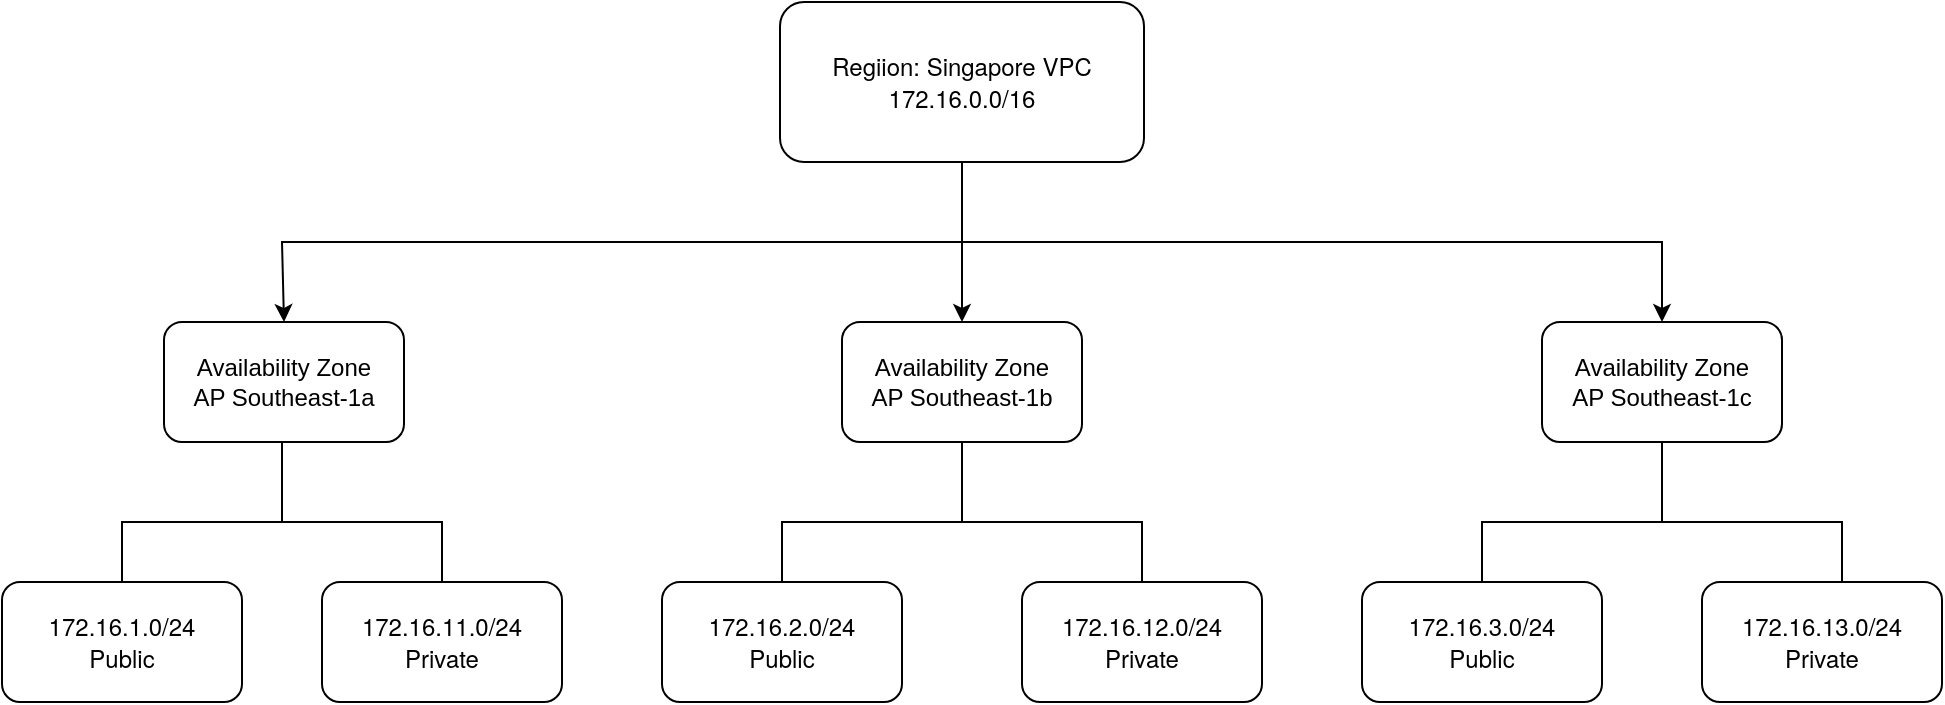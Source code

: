 <mxfile version="24.7.17">
  <diagram name="Page-1" id="T-ofzDHKvPzhHvoBhTUB">
    <mxGraphModel dx="1122" dy="726" grid="0" gridSize="10" guides="1" tooltips="1" connect="1" arrows="1" fold="1" page="1" pageScale="1" pageWidth="1100" pageHeight="850" math="0" shadow="0">
      <root>
        <mxCell id="0" />
        <mxCell id="1" parent="0" />
        <mxCell id="pupxq40IHyZ5BC3JxZAa-3" value="" style="edgeStyle=orthogonalEdgeStyle;rounded=0;orthogonalLoop=1;jettySize=auto;html=1;" edge="1" parent="1" source="pupxq40IHyZ5BC3JxZAa-1" target="pupxq40IHyZ5BC3JxZAa-2">
          <mxGeometry relative="1" as="geometry" />
        </mxCell>
        <mxCell id="pupxq40IHyZ5BC3JxZAa-4" value="" style="rounded=0;orthogonalLoop=1;jettySize=auto;html=1;entryX=0.5;entryY=0;entryDx=0;entryDy=0;" edge="1" parent="1" target="pupxq40IHyZ5BC3JxZAa-5">
          <mxGeometry relative="1" as="geometry">
            <mxPoint x="529" y="263" as="sourcePoint" />
            <Array as="points">
              <mxPoint x="879" y="263" />
            </Array>
          </mxGeometry>
        </mxCell>
        <mxCell id="pupxq40IHyZ5BC3JxZAa-1" value="&lt;div&gt;&lt;span style=&quot;font-family: &amp;quot;Amazon Ember&amp;quot;, &amp;quot;Helvetica Neue&amp;quot;, Roboto, Arial, sans-serif; text-align: start; text-wrap: nowrap;&quot;&gt;Regiion: Singapore VPC&lt;/span&gt;&lt;/div&gt;&lt;span style=&quot;font-family: &amp;quot;Amazon Ember&amp;quot;, &amp;quot;Helvetica Neue&amp;quot;, Roboto, Arial, sans-serif; text-align: start; text-wrap: nowrap;&quot;&gt;172.16.0.0/16&lt;/span&gt;" style="rounded=1;whiteSpace=wrap;html=1;" vertex="1" parent="1">
          <mxGeometry x="438" y="143" width="182" height="80" as="geometry" />
        </mxCell>
        <mxCell id="pupxq40IHyZ5BC3JxZAa-26" value="" style="edgeStyle=none;rounded=0;orthogonalLoop=1;jettySize=auto;html=1;endArrow=none;endFill=0;exitX=0.5;exitY=1;exitDx=0;exitDy=0;" edge="1" parent="1" source="pupxq40IHyZ5BC3JxZAa-2">
          <mxGeometry relative="1" as="geometry">
            <mxPoint x="529" y="373" as="sourcePoint" />
            <mxPoint x="529" y="403" as="targetPoint" />
          </mxGeometry>
        </mxCell>
        <mxCell id="pupxq40IHyZ5BC3JxZAa-2" value="&lt;div&gt;Availability Zone&lt;br&gt;&lt;/div&gt;AP Southeast-1b" style="whiteSpace=wrap;html=1;rounded=1;" vertex="1" parent="1">
          <mxGeometry x="469" y="303" width="120" height="60" as="geometry" />
        </mxCell>
        <mxCell id="pupxq40IHyZ5BC3JxZAa-36" value="" style="edgeStyle=none;rounded=0;orthogonalLoop=1;jettySize=auto;html=1;endArrow=none;endFill=0;" edge="1" parent="1" source="pupxq40IHyZ5BC3JxZAa-5">
          <mxGeometry relative="1" as="geometry">
            <mxPoint x="879" y="403" as="targetPoint" />
          </mxGeometry>
        </mxCell>
        <mxCell id="pupxq40IHyZ5BC3JxZAa-38" style="edgeStyle=none;rounded=0;orthogonalLoop=1;jettySize=auto;html=1;endArrow=none;endFill=0;" edge="1" parent="1">
          <mxGeometry relative="1" as="geometry">
            <mxPoint x="969" y="433" as="targetPoint" />
            <mxPoint x="879" y="403" as="sourcePoint" />
            <Array as="points">
              <mxPoint x="969" y="403" />
            </Array>
          </mxGeometry>
        </mxCell>
        <mxCell id="pupxq40IHyZ5BC3JxZAa-5" value="&lt;div&gt;Availability Zone&lt;br&gt;&lt;/div&gt;AP Southeast-1c" style="whiteSpace=wrap;html=1;rounded=1;" vertex="1" parent="1">
          <mxGeometry x="819" y="303" width="120" height="60" as="geometry" />
        </mxCell>
        <mxCell id="pupxq40IHyZ5BC3JxZAa-10" value="" style="edgeStyle=orthogonalEdgeStyle;rounded=0;orthogonalLoop=1;jettySize=auto;html=1;endArrow=none;endFill=0;entryX=0.5;entryY=0;entryDx=0;entryDy=0;" edge="1" parent="1" source="pupxq40IHyZ5BC3JxZAa-7" target="pupxq40IHyZ5BC3JxZAa-11">
          <mxGeometry relative="1" as="geometry">
            <mxPoint x="109" y="413" as="targetPoint" />
            <Array as="points">
              <mxPoint x="189" y="403" />
              <mxPoint x="109" y="403" />
            </Array>
          </mxGeometry>
        </mxCell>
        <mxCell id="pupxq40IHyZ5BC3JxZAa-7" value="&lt;div&gt;Availability Zone&lt;/div&gt;AP Southeast-1a" style="whiteSpace=wrap;html=1;rounded=1;" vertex="1" parent="1">
          <mxGeometry x="130" y="303" width="120" height="60" as="geometry" />
        </mxCell>
        <mxCell id="pupxq40IHyZ5BC3JxZAa-11" value="&lt;span style=&quot;font-family: &amp;quot;Amazon Ember&amp;quot;, &amp;quot;Helvetica Neue&amp;quot;, Roboto, Arial, sans-serif; text-align: start; text-wrap: nowrap;&quot;&gt;172.16.1.0/24&lt;/span&gt;&lt;div&gt;&lt;span style=&quot;font-family: &amp;quot;Amazon Ember&amp;quot;, &amp;quot;Helvetica Neue&amp;quot;, Roboto, Arial, sans-serif; text-align: start; text-wrap: nowrap;&quot;&gt;Public&lt;/span&gt;&lt;/div&gt;" style="whiteSpace=wrap;html=1;rounded=1;" vertex="1" parent="1">
          <mxGeometry x="49" y="433" width="120" height="60" as="geometry" />
        </mxCell>
        <mxCell id="pupxq40IHyZ5BC3JxZAa-21" value="" style="rounded=0;orthogonalLoop=1;jettySize=auto;html=1;entryX=0.5;entryY=0;entryDx=0;entryDy=0;" edge="1" parent="1" target="pupxq40IHyZ5BC3JxZAa-7">
          <mxGeometry relative="1" as="geometry">
            <mxPoint x="529" y="263" as="sourcePoint" />
            <mxPoint x="179" y="153" as="targetPoint" />
            <Array as="points">
              <mxPoint x="189" y="263" />
            </Array>
          </mxGeometry>
        </mxCell>
        <mxCell id="pupxq40IHyZ5BC3JxZAa-23" value="&lt;span style=&quot;font-family: &amp;quot;Amazon Ember&amp;quot;, &amp;quot;Helvetica Neue&amp;quot;, Roboto, Arial, sans-serif; text-align: start; text-wrap: nowrap;&quot;&gt;172.16.11.0/24&lt;/span&gt;&lt;div&gt;&lt;span style=&quot;font-family: &amp;quot;Amazon Ember&amp;quot;, &amp;quot;Helvetica Neue&amp;quot;, Roboto, Arial, sans-serif; text-align: start; text-wrap: nowrap;&quot;&gt;Private&lt;/span&gt;&lt;/div&gt;" style="whiteSpace=wrap;html=1;rounded=1;" vertex="1" parent="1">
          <mxGeometry x="209" y="433" width="120" height="60" as="geometry" />
        </mxCell>
        <mxCell id="pupxq40IHyZ5BC3JxZAa-27" value="&lt;span style=&quot;font-family: &amp;quot;Amazon Ember&amp;quot;, &amp;quot;Helvetica Neue&amp;quot;, Roboto, Arial, sans-serif; text-align: start; text-wrap: nowrap;&quot;&gt;172.16.2.0/24&lt;/span&gt;&lt;div&gt;&lt;span style=&quot;font-family: &amp;quot;Amazon Ember&amp;quot;, &amp;quot;Helvetica Neue&amp;quot;, Roboto, Arial, sans-serif; text-align: start; text-wrap: nowrap;&quot;&gt;Public&lt;/span&gt;&lt;/div&gt;" style="whiteSpace=wrap;html=1;rounded=1;fillColor=none;" vertex="1" parent="1">
          <mxGeometry x="379" y="433" width="120" height="60" as="geometry" />
        </mxCell>
        <mxCell id="pupxq40IHyZ5BC3JxZAa-29" value="&lt;span style=&quot;font-family: &amp;quot;Amazon Ember&amp;quot;, &amp;quot;Helvetica Neue&amp;quot;, Roboto, Arial, sans-serif; text-align: start; text-wrap: nowrap;&quot;&gt;172.16.12.0/24&lt;/span&gt;&lt;div&gt;&lt;span style=&quot;font-family: &amp;quot;Amazon Ember&amp;quot;, &amp;quot;Helvetica Neue&amp;quot;, Roboto, Arial, sans-serif; text-align: start; text-wrap: nowrap;&quot;&gt;Private&lt;/span&gt;&lt;/div&gt;" style="whiteSpace=wrap;html=1;rounded=1;fillColor=none;" vertex="1" parent="1">
          <mxGeometry x="559" y="433" width="120" height="60" as="geometry" />
        </mxCell>
        <mxCell id="pupxq40IHyZ5BC3JxZAa-39" value="" style="edgeStyle=none;rounded=0;orthogonalLoop=1;jettySize=auto;html=1;endArrow=none;endFill=0;entryX=0.5;entryY=0;entryDx=0;entryDy=0;" edge="1" parent="1" target="pupxq40IHyZ5BC3JxZAa-29">
          <mxGeometry relative="1" as="geometry">
            <mxPoint x="529" y="403" as="sourcePoint" />
            <mxPoint x="539" y="443" as="targetPoint" />
            <Array as="points">
              <mxPoint x="619" y="403" />
            </Array>
          </mxGeometry>
        </mxCell>
        <mxCell id="pupxq40IHyZ5BC3JxZAa-40" value="" style="edgeStyle=none;rounded=0;orthogonalLoop=1;jettySize=auto;html=1;endArrow=none;endFill=0;exitX=0.5;exitY=0;exitDx=0;exitDy=0;" edge="1" parent="1" source="pupxq40IHyZ5BC3JxZAa-27">
          <mxGeometry relative="1" as="geometry">
            <mxPoint x="299" y="373" as="sourcePoint" />
            <mxPoint x="529" y="403" as="targetPoint" />
            <Array as="points">
              <mxPoint x="439" y="403" />
            </Array>
          </mxGeometry>
        </mxCell>
        <mxCell id="pupxq40IHyZ5BC3JxZAa-42" value="" style="edgeStyle=none;rounded=0;orthogonalLoop=1;jettySize=auto;html=1;endArrow=none;endFill=0;entryX=0.5;entryY=0;entryDx=0;entryDy=0;" edge="1" parent="1" target="pupxq40IHyZ5BC3JxZAa-23">
          <mxGeometry relative="1" as="geometry">
            <mxPoint x="189" y="403" as="sourcePoint" />
            <mxPoint x="189" y="432" as="targetPoint" />
            <Array as="points">
              <mxPoint x="269" y="403" />
            </Array>
          </mxGeometry>
        </mxCell>
        <mxCell id="pupxq40IHyZ5BC3JxZAa-43" value="" style="edgeStyle=none;rounded=0;orthogonalLoop=1;jettySize=auto;html=1;endArrow=none;endFill=0;exitX=0.5;exitY=0;exitDx=0;exitDy=0;" edge="1" parent="1" source="pupxq40IHyZ5BC3JxZAa-46">
          <mxGeometry relative="1" as="geometry">
            <mxPoint x="769" y="433" as="sourcePoint" />
            <mxPoint x="879" y="403" as="targetPoint" />
            <Array as="points">
              <mxPoint x="789" y="403" />
            </Array>
          </mxGeometry>
        </mxCell>
        <mxCell id="pupxq40IHyZ5BC3JxZAa-46" value="&lt;span style=&quot;font-family: &amp;quot;Amazon Ember&amp;quot;, &amp;quot;Helvetica Neue&amp;quot;, Roboto, Arial, sans-serif; text-align: start; text-wrap: nowrap;&quot;&gt;172.16.3.0/24&lt;/span&gt;&lt;div&gt;&lt;span style=&quot;font-family: &amp;quot;Amazon Ember&amp;quot;, &amp;quot;Helvetica Neue&amp;quot;, Roboto, Arial, sans-serif; text-align: start; text-wrap: nowrap;&quot;&gt;Public&lt;/span&gt;&lt;/div&gt;" style="whiteSpace=wrap;html=1;rounded=1;fillColor=none;" vertex="1" parent="1">
          <mxGeometry x="729" y="433" width="120" height="60" as="geometry" />
        </mxCell>
        <mxCell id="pupxq40IHyZ5BC3JxZAa-48" value="&lt;span style=&quot;font-family: &amp;quot;Amazon Ember&amp;quot;, &amp;quot;Helvetica Neue&amp;quot;, Roboto, Arial, sans-serif; text-align: start; text-wrap: nowrap;&quot;&gt;172.16.13.0/24&lt;/span&gt;&lt;div&gt;&lt;span style=&quot;font-family: &amp;quot;Amazon Ember&amp;quot;, &amp;quot;Helvetica Neue&amp;quot;, Roboto, Arial, sans-serif; text-align: start; text-wrap: nowrap;&quot;&gt;Private&lt;/span&gt;&lt;/div&gt;" style="whiteSpace=wrap;html=1;rounded=1;fillColor=none;" vertex="1" parent="1">
          <mxGeometry x="899" y="433" width="120" height="60" as="geometry" />
        </mxCell>
      </root>
    </mxGraphModel>
  </diagram>
</mxfile>
